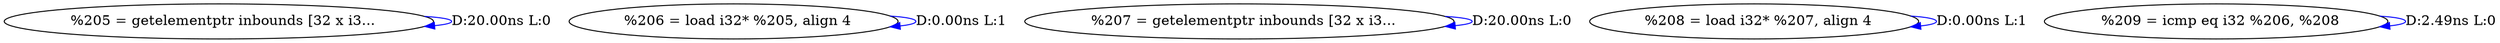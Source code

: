 digraph {
Node0x26085e0[label="  %205 = getelementptr inbounds [32 x i3..."];
Node0x26085e0 -> Node0x26085e0[label="D:20.00ns L:0",color=blue];
Node0x2608700[label="  %206 = load i32* %205, align 4"];
Node0x2608700 -> Node0x2608700[label="D:0.00ns L:1",color=blue];
Node0x26087e0[label="  %207 = getelementptr inbounds [32 x i3..."];
Node0x26087e0 -> Node0x26087e0[label="D:20.00ns L:0",color=blue];
Node0x2608900[label="  %208 = load i32* %207, align 4"];
Node0x2608900 -> Node0x2608900[label="D:0.00ns L:1",color=blue];
Node0x26089e0[label="  %209 = icmp eq i32 %206, %208"];
Node0x26089e0 -> Node0x26089e0[label="D:2.49ns L:0",color=blue];
}
